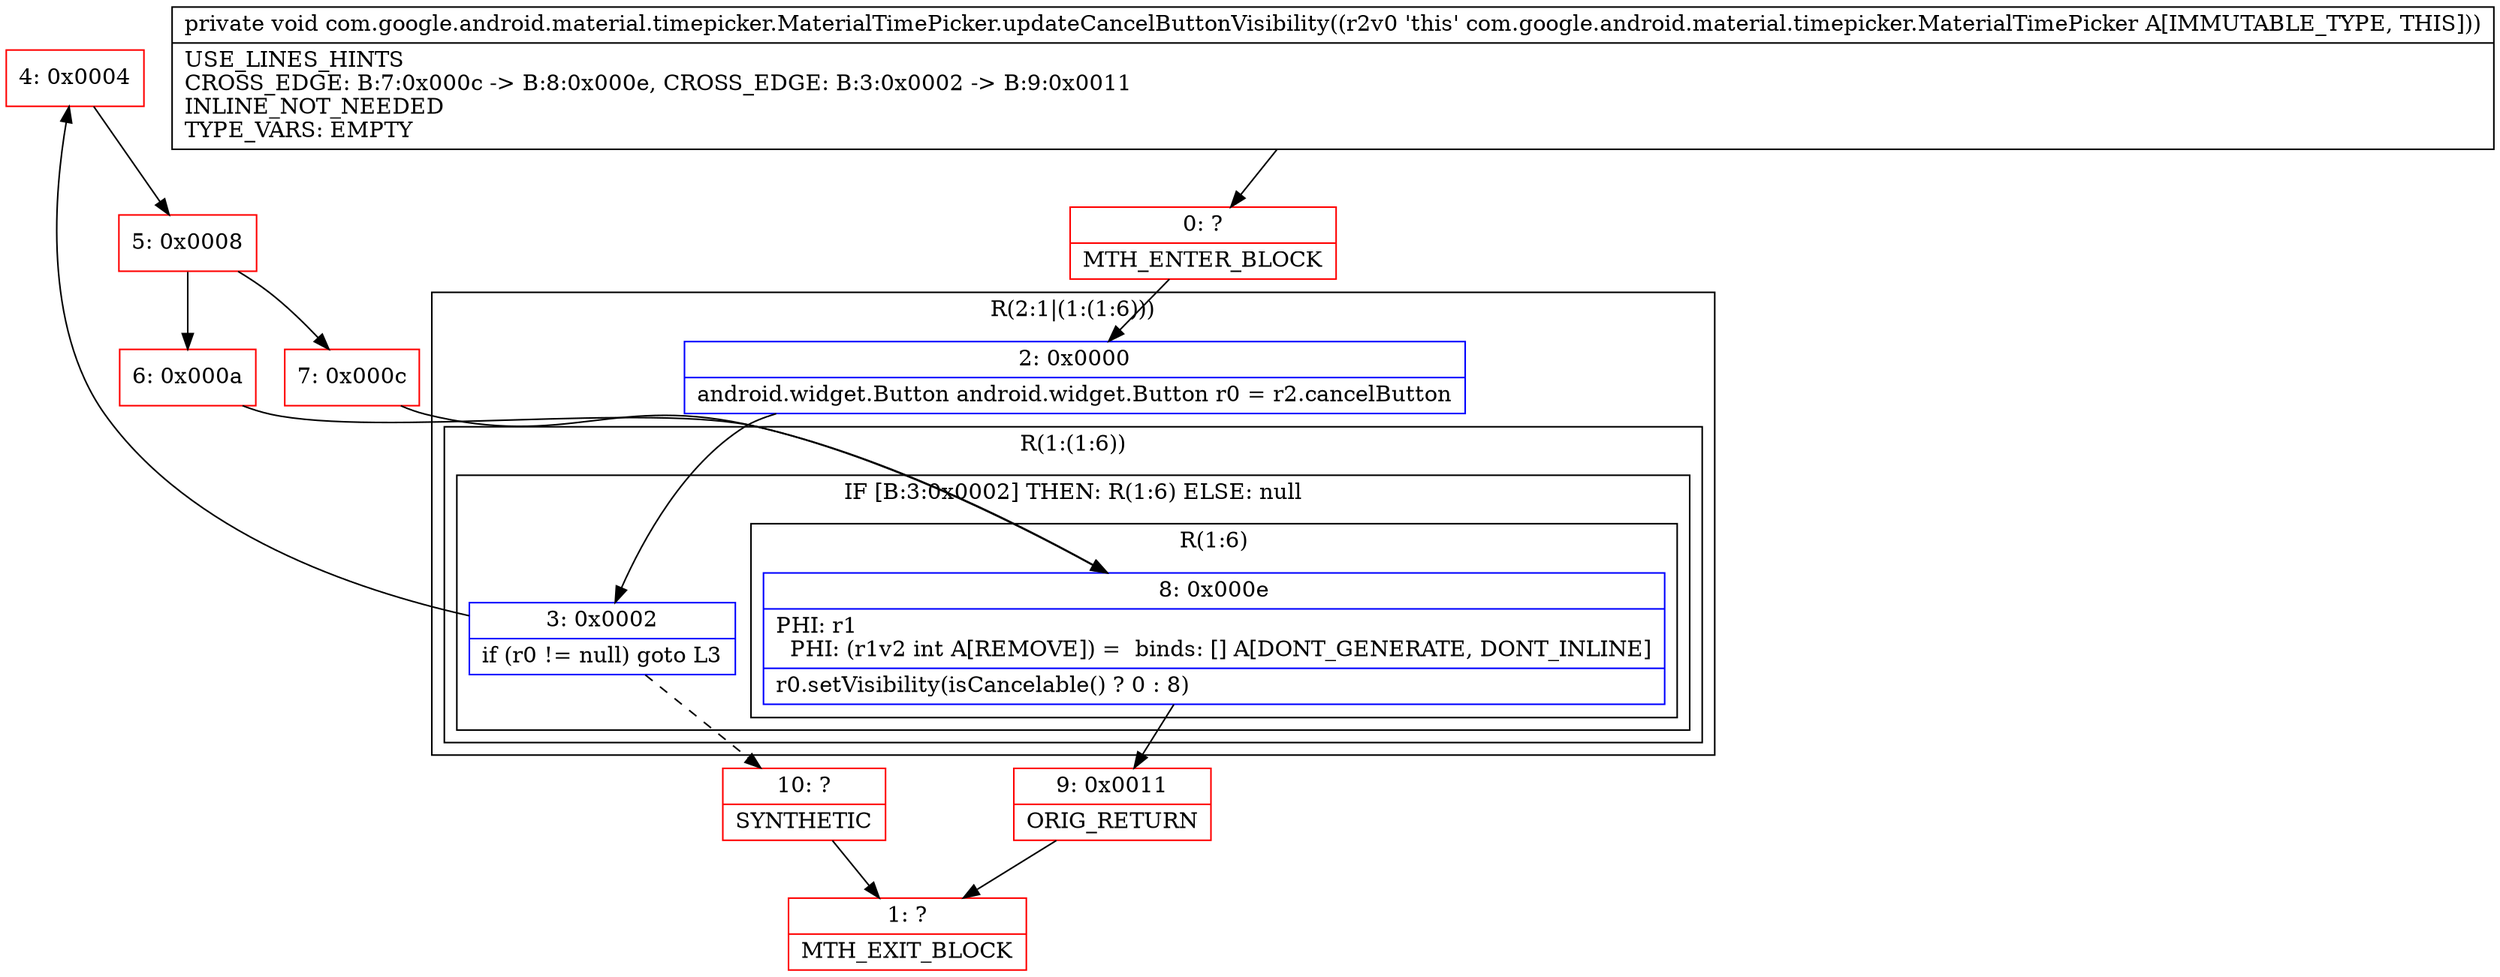 digraph "CFG forcom.google.android.material.timepicker.MaterialTimePicker.updateCancelButtonVisibility()V" {
subgraph cluster_Region_1949850059 {
label = "R(2:1|(1:(1:6)))";
node [shape=record,color=blue];
Node_2 [shape=record,label="{2\:\ 0x0000|android.widget.Button android.widget.Button r0 = r2.cancelButton\l}"];
subgraph cluster_Region_2072633625 {
label = "R(1:(1:6))";
node [shape=record,color=blue];
subgraph cluster_IfRegion_159353584 {
label = "IF [B:3:0x0002] THEN: R(1:6) ELSE: null";
node [shape=record,color=blue];
Node_3 [shape=record,label="{3\:\ 0x0002|if (r0 != null) goto L3\l}"];
subgraph cluster_Region_163785706 {
label = "R(1:6)";
node [shape=record,color=blue];
Node_8 [shape=record,label="{8\:\ 0x000e|PHI: r1 \l  PHI: (r1v2 int A[REMOVE]) =  binds: [] A[DONT_GENERATE, DONT_INLINE]\l|r0.setVisibility(isCancelable() ? 0 : 8)\l}"];
}
}
}
}
Node_0 [shape=record,color=red,label="{0\:\ ?|MTH_ENTER_BLOCK\l}"];
Node_4 [shape=record,color=red,label="{4\:\ 0x0004}"];
Node_5 [shape=record,color=red,label="{5\:\ 0x0008}"];
Node_6 [shape=record,color=red,label="{6\:\ 0x000a}"];
Node_9 [shape=record,color=red,label="{9\:\ 0x0011|ORIG_RETURN\l}"];
Node_1 [shape=record,color=red,label="{1\:\ ?|MTH_EXIT_BLOCK\l}"];
Node_7 [shape=record,color=red,label="{7\:\ 0x000c}"];
Node_10 [shape=record,color=red,label="{10\:\ ?|SYNTHETIC\l}"];
MethodNode[shape=record,label="{private void com.google.android.material.timepicker.MaterialTimePicker.updateCancelButtonVisibility((r2v0 'this' com.google.android.material.timepicker.MaterialTimePicker A[IMMUTABLE_TYPE, THIS]))  | USE_LINES_HINTS\lCROSS_EDGE: B:7:0x000c \-\> B:8:0x000e, CROSS_EDGE: B:3:0x0002 \-\> B:9:0x0011\lINLINE_NOT_NEEDED\lTYPE_VARS: EMPTY\l}"];
MethodNode -> Node_0;Node_2 -> Node_3;
Node_3 -> Node_4;
Node_3 -> Node_10[style=dashed];
Node_8 -> Node_9;
Node_0 -> Node_2;
Node_4 -> Node_5;
Node_5 -> Node_6;
Node_5 -> Node_7;
Node_6 -> Node_8;
Node_9 -> Node_1;
Node_7 -> Node_8;
Node_10 -> Node_1;
}

